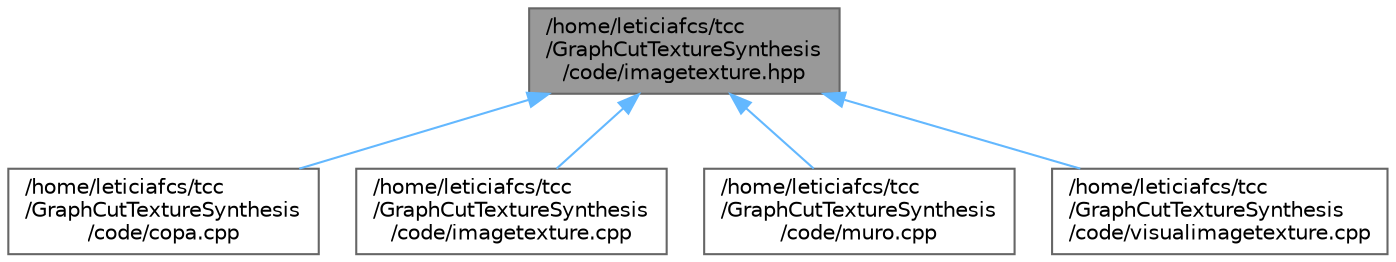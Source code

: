 digraph "/home/leticiafcs/tcc/GraphCutTextureSynthesis/code/imagetexture.hpp"
{
 // LATEX_PDF_SIZE
  bgcolor="transparent";
  edge [fontname=Helvetica,fontsize=10,labelfontname=Helvetica,labelfontsize=10];
  node [fontname=Helvetica,fontsize=10,shape=box,height=0.2,width=0.4];
  Node1 [id="Node000001",label="/home/leticiafcs/tcc\l/GraphCutTextureSynthesis\l/code/imagetexture.hpp",height=0.2,width=0.4,color="gray40", fillcolor="grey60", style="filled", fontcolor="black",tooltip="Header file."];
  Node1 -> Node2 [id="edge1_Node000001_Node000002",dir="back",color="steelblue1",style="solid",tooltip=" "];
  Node2 [id="Node000002",label="/home/leticiafcs/tcc\l/GraphCutTextureSynthesis\l/code/copa.cpp",height=0.2,width=0.4,color="grey40", fillcolor="white", style="filled",URL="$copa_8cpp.html",tooltip=" "];
  Node1 -> Node3 [id="edge2_Node000001_Node000003",dir="back",color="steelblue1",style="solid",tooltip=" "];
  Node3 [id="Node000003",label="/home/leticiafcs/tcc\l/GraphCutTextureSynthesis\l/code/imagetexture.cpp",height=0.2,width=0.4,color="grey40", fillcolor="white", style="filled",URL="$imagetexture_8cpp.html",tooltip="A fast implementation of ImageTexture.hpp."];
  Node1 -> Node4 [id="edge3_Node000001_Node000004",dir="back",color="steelblue1",style="solid",tooltip=" "];
  Node4 [id="Node000004",label="/home/leticiafcs/tcc\l/GraphCutTextureSynthesis\l/code/muro.cpp",height=0.2,width=0.4,color="grey40", fillcolor="white", style="filled",URL="$muro_8cpp.html",tooltip=" "];
  Node1 -> Node5 [id="edge4_Node000001_Node000005",dir="back",color="steelblue1",style="solid",tooltip=" "];
  Node5 [id="Node000005",label="/home/leticiafcs/tcc\l/GraphCutTextureSynthesis\l/code/visualimagetexture.cpp",height=0.2,width=0.4,color="grey40", fillcolor="white", style="filled",URL="$visualimagetexture_8cpp.html",tooltip="A visual implementation of ImageTexture.hpp."];
}
